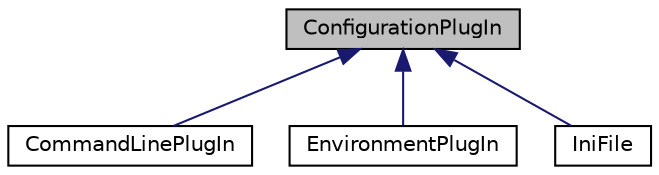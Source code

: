 digraph "ConfigurationPlugIn"
{
  edge [fontname="Helvetica",fontsize="10",labelfontname="Helvetica",labelfontsize="10"];
  node [fontname="Helvetica",fontsize="10",shape=record];
  Node1 [label="ConfigurationPlugIn",height=0.2,width=0.4,color="black", fillcolor="grey75", style="filled", fontcolor="black"];
  Node1 -> Node2 [dir="back",color="midnightblue",fontsize="10",style="solid",fontname="Helvetica"];
  Node1 -> Node3 [dir="back",color="midnightblue",fontsize="10",style="solid",fontname="Helvetica"];
  Node1 -> Node4 [dir="back",color="midnightblue",fontsize="10",style="solid",fontname="Helvetica"];
  Node2 [label="CommandLinePlugIn",height=0.2,width=0.4,color="black", fillcolor="white", style="filled",URL="$classaworx_1_1lib_1_1config_1_1CommandLinePlugIn.html"];
  Node3 [label="EnvironmentPlugIn",height=0.2,width=0.4,color="black", fillcolor="white", style="filled",URL="$classaworx_1_1lib_1_1config_1_1EnvironmentPlugIn.html"];
  Node4 [label="IniFile",height=0.2,width=0.4,color="black", fillcolor="white", style="filled",URL="$classaworx_1_1lib_1_1config_1_1IniFile.html"];
}

